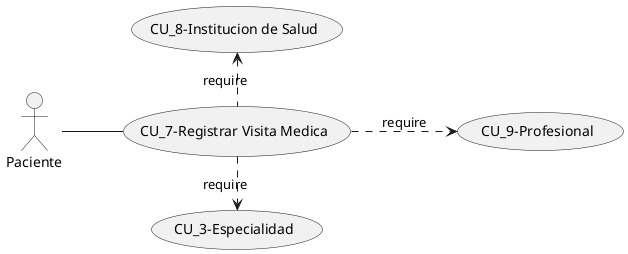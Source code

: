 @startuml
left to right direction

 actor Paciente
  Paciente -- (CU_7-Registrar Visita Medica)  

    (CU_7-Registrar Visita Medica) .left-> (CU_8-Institucion de Salud) : require
    (CU_7-Registrar Visita Medica) .down-> (CU_9-Profesional) : require
    (CU_7-Registrar Visita Medica) .right-> (CU_3-Especialidad) : require

@enduml